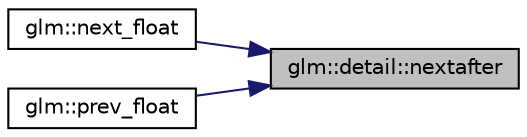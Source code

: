 digraph "glm::detail::nextafter"
{
 // LATEX_PDF_SIZE
  edge [fontname="Helvetica",fontsize="10",labelfontname="Helvetica",labelfontsize="10"];
  node [fontname="Helvetica",fontsize="10",shape=record];
  rankdir="RL";
  Node1 [label="glm::detail::nextafter",height=0.2,width=0.4,color="black", fillcolor="grey75", style="filled", fontcolor="black",tooltip=" "];
  Node1 -> Node2 [dir="back",color="midnightblue",fontsize="10",style="solid",fontname="Helvetica"];
  Node2 [label="glm::next_float",height=0.2,width=0.4,color="black", fillcolor="white", style="filled",URL="$namespaceglm.html#a094d145a4ae8efb9e42e88883cfb15f1",tooltip=" "];
  Node1 -> Node3 [dir="back",color="midnightblue",fontsize="10",style="solid",fontname="Helvetica"];
  Node3 [label="glm::prev_float",height=0.2,width=0.4,color="black", fillcolor="white", style="filled",URL="$namespaceglm.html#a1fd407652d7ccfbe810674a2e5cbc8eb",tooltip=" "];
}

